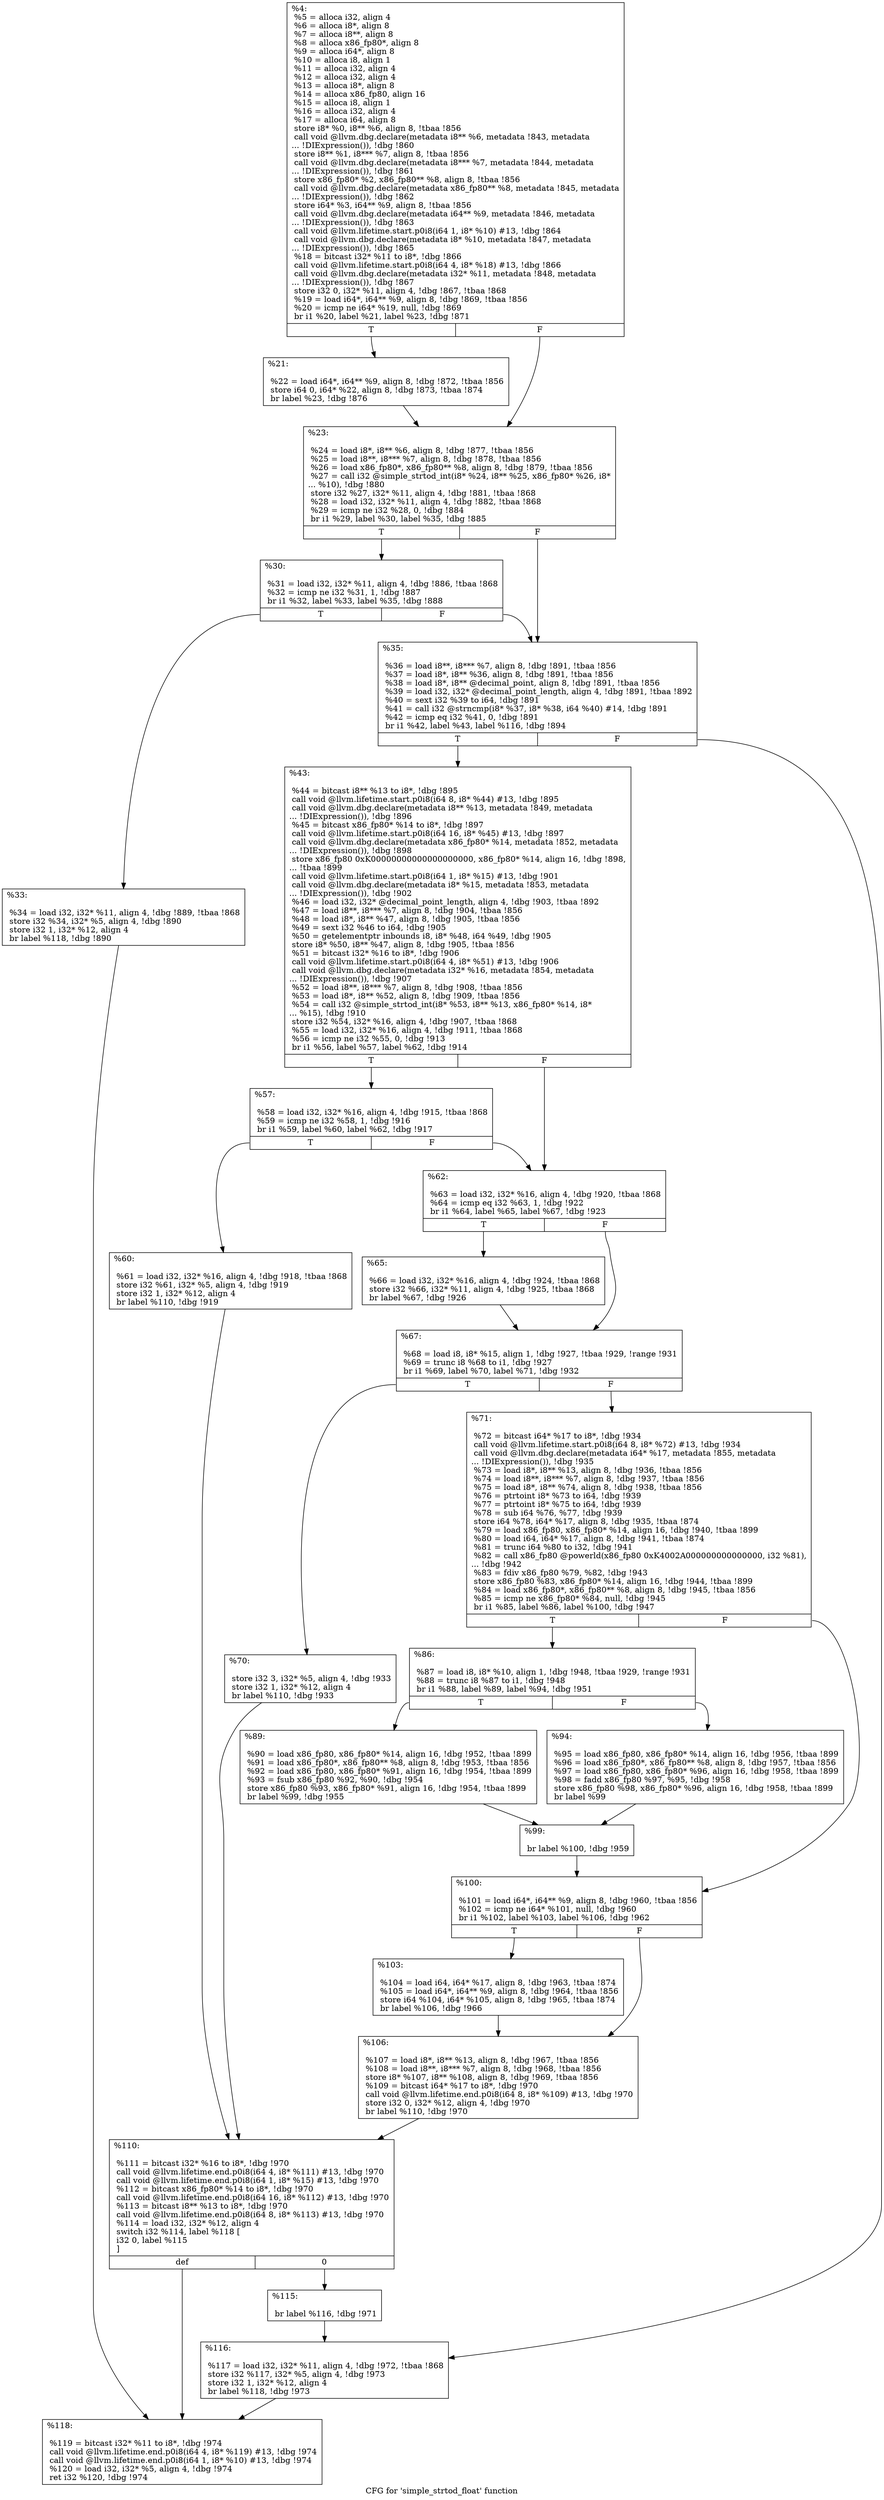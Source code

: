 digraph "CFG for 'simple_strtod_float' function" {
	label="CFG for 'simple_strtod_float' function";

	Node0xad2930 [shape=record,label="{%4:\l  %5 = alloca i32, align 4\l  %6 = alloca i8*, align 8\l  %7 = alloca i8**, align 8\l  %8 = alloca x86_fp80*, align 8\l  %9 = alloca i64*, align 8\l  %10 = alloca i8, align 1\l  %11 = alloca i32, align 4\l  %12 = alloca i32, align 4\l  %13 = alloca i8*, align 8\l  %14 = alloca x86_fp80, align 16\l  %15 = alloca i8, align 1\l  %16 = alloca i32, align 4\l  %17 = alloca i64, align 8\l  store i8* %0, i8** %6, align 8, !tbaa !856\l  call void @llvm.dbg.declare(metadata i8** %6, metadata !843, metadata\l... !DIExpression()), !dbg !860\l  store i8** %1, i8*** %7, align 8, !tbaa !856\l  call void @llvm.dbg.declare(metadata i8*** %7, metadata !844, metadata\l... !DIExpression()), !dbg !861\l  store x86_fp80* %2, x86_fp80** %8, align 8, !tbaa !856\l  call void @llvm.dbg.declare(metadata x86_fp80** %8, metadata !845, metadata\l... !DIExpression()), !dbg !862\l  store i64* %3, i64** %9, align 8, !tbaa !856\l  call void @llvm.dbg.declare(metadata i64** %9, metadata !846, metadata\l... !DIExpression()), !dbg !863\l  call void @llvm.lifetime.start.p0i8(i64 1, i8* %10) #13, !dbg !864\l  call void @llvm.dbg.declare(metadata i8* %10, metadata !847, metadata\l... !DIExpression()), !dbg !865\l  %18 = bitcast i32* %11 to i8*, !dbg !866\l  call void @llvm.lifetime.start.p0i8(i64 4, i8* %18) #13, !dbg !866\l  call void @llvm.dbg.declare(metadata i32* %11, metadata !848, metadata\l... !DIExpression()), !dbg !867\l  store i32 0, i32* %11, align 4, !dbg !867, !tbaa !868\l  %19 = load i64*, i64** %9, align 8, !dbg !869, !tbaa !856\l  %20 = icmp ne i64* %19, null, !dbg !869\l  br i1 %20, label %21, label %23, !dbg !871\l|{<s0>T|<s1>F}}"];
	Node0xad2930:s0 -> Node0xad2b00;
	Node0xad2930:s1 -> Node0xad2b50;
	Node0xad2b00 [shape=record,label="{%21:\l\l  %22 = load i64*, i64** %9, align 8, !dbg !872, !tbaa !856\l  store i64 0, i64* %22, align 8, !dbg !873, !tbaa !874\l  br label %23, !dbg !876\l}"];
	Node0xad2b00 -> Node0xad2b50;
	Node0xad2b50 [shape=record,label="{%23:\l\l  %24 = load i8*, i8** %6, align 8, !dbg !877, !tbaa !856\l  %25 = load i8**, i8*** %7, align 8, !dbg !878, !tbaa !856\l  %26 = load x86_fp80*, x86_fp80** %8, align 8, !dbg !879, !tbaa !856\l  %27 = call i32 @simple_strtod_int(i8* %24, i8** %25, x86_fp80* %26, i8*\l... %10), !dbg !880\l  store i32 %27, i32* %11, align 4, !dbg !881, !tbaa !868\l  %28 = load i32, i32* %11, align 4, !dbg !882, !tbaa !868\l  %29 = icmp ne i32 %28, 0, !dbg !884\l  br i1 %29, label %30, label %35, !dbg !885\l|{<s0>T|<s1>F}}"];
	Node0xad2b50:s0 -> Node0xad2ba0;
	Node0xad2b50:s1 -> Node0xad2c40;
	Node0xad2ba0 [shape=record,label="{%30:\l\l  %31 = load i32, i32* %11, align 4, !dbg !886, !tbaa !868\l  %32 = icmp ne i32 %31, 1, !dbg !887\l  br i1 %32, label %33, label %35, !dbg !888\l|{<s0>T|<s1>F}}"];
	Node0xad2ba0:s0 -> Node0xad2bf0;
	Node0xad2ba0:s1 -> Node0xad2c40;
	Node0xad2bf0 [shape=record,label="{%33:\l\l  %34 = load i32, i32* %11, align 4, !dbg !889, !tbaa !868\l  store i32 %34, i32* %5, align 4, !dbg !890\l  store i32 1, i32* %12, align 4\l  br label %118, !dbg !890\l}"];
	Node0xad2bf0 -> Node0xad3230;
	Node0xad2c40 [shape=record,label="{%35:\l\l  %36 = load i8**, i8*** %7, align 8, !dbg !891, !tbaa !856\l  %37 = load i8*, i8** %36, align 8, !dbg !891, !tbaa !856\l  %38 = load i8*, i8** @decimal_point, align 8, !dbg !891, !tbaa !856\l  %39 = load i32, i32* @decimal_point_length, align 4, !dbg !891, !tbaa !892\l  %40 = sext i32 %39 to i64, !dbg !891\l  %41 = call i32 @strncmp(i8* %37, i8* %38, i64 %40) #14, !dbg !891\l  %42 = icmp eq i32 %41, 0, !dbg !891\l  br i1 %42, label %43, label %116, !dbg !894\l|{<s0>T|<s1>F}}"];
	Node0xad2c40:s0 -> Node0xad2c90;
	Node0xad2c40:s1 -> Node0xad31e0;
	Node0xad2c90 [shape=record,label="{%43:\l\l  %44 = bitcast i8** %13 to i8*, !dbg !895\l  call void @llvm.lifetime.start.p0i8(i64 8, i8* %44) #13, !dbg !895\l  call void @llvm.dbg.declare(metadata i8** %13, metadata !849, metadata\l... !DIExpression()), !dbg !896\l  %45 = bitcast x86_fp80* %14 to i8*, !dbg !897\l  call void @llvm.lifetime.start.p0i8(i64 16, i8* %45) #13, !dbg !897\l  call void @llvm.dbg.declare(metadata x86_fp80* %14, metadata !852, metadata\l... !DIExpression()), !dbg !898\l  store x86_fp80 0xK00000000000000000000, x86_fp80* %14, align 16, !dbg !898,\l... !tbaa !899\l  call void @llvm.lifetime.start.p0i8(i64 1, i8* %15) #13, !dbg !901\l  call void @llvm.dbg.declare(metadata i8* %15, metadata !853, metadata\l... !DIExpression()), !dbg !902\l  %46 = load i32, i32* @decimal_point_length, align 4, !dbg !903, !tbaa !892\l  %47 = load i8**, i8*** %7, align 8, !dbg !904, !tbaa !856\l  %48 = load i8*, i8** %47, align 8, !dbg !905, !tbaa !856\l  %49 = sext i32 %46 to i64, !dbg !905\l  %50 = getelementptr inbounds i8, i8* %48, i64 %49, !dbg !905\l  store i8* %50, i8** %47, align 8, !dbg !905, !tbaa !856\l  %51 = bitcast i32* %16 to i8*, !dbg !906\l  call void @llvm.lifetime.start.p0i8(i64 4, i8* %51) #13, !dbg !906\l  call void @llvm.dbg.declare(metadata i32* %16, metadata !854, metadata\l... !DIExpression()), !dbg !907\l  %52 = load i8**, i8*** %7, align 8, !dbg !908, !tbaa !856\l  %53 = load i8*, i8** %52, align 8, !dbg !909, !tbaa !856\l  %54 = call i32 @simple_strtod_int(i8* %53, i8** %13, x86_fp80* %14, i8*\l... %15), !dbg !910\l  store i32 %54, i32* %16, align 4, !dbg !907, !tbaa !868\l  %55 = load i32, i32* %16, align 4, !dbg !911, !tbaa !868\l  %56 = icmp ne i32 %55, 0, !dbg !913\l  br i1 %56, label %57, label %62, !dbg !914\l|{<s0>T|<s1>F}}"];
	Node0xad2c90:s0 -> Node0xad2ce0;
	Node0xad2c90:s1 -> Node0xad2d80;
	Node0xad2ce0 [shape=record,label="{%57:\l\l  %58 = load i32, i32* %16, align 4, !dbg !915, !tbaa !868\l  %59 = icmp ne i32 %58, 1, !dbg !916\l  br i1 %59, label %60, label %62, !dbg !917\l|{<s0>T|<s1>F}}"];
	Node0xad2ce0:s0 -> Node0xad2d30;
	Node0xad2ce0:s1 -> Node0xad2d80;
	Node0xad2d30 [shape=record,label="{%60:\l\l  %61 = load i32, i32* %16, align 4, !dbg !918, !tbaa !868\l  store i32 %61, i32* %5, align 4, !dbg !919\l  store i32 1, i32* %12, align 4\l  br label %110, !dbg !919\l}"];
	Node0xad2d30 -> Node0xad3140;
	Node0xad2d80 [shape=record,label="{%62:\l\l  %63 = load i32, i32* %16, align 4, !dbg !920, !tbaa !868\l  %64 = icmp eq i32 %63, 1, !dbg !922\l  br i1 %64, label %65, label %67, !dbg !923\l|{<s0>T|<s1>F}}"];
	Node0xad2d80:s0 -> Node0xad2dd0;
	Node0xad2d80:s1 -> Node0xad2e20;
	Node0xad2dd0 [shape=record,label="{%65:\l\l  %66 = load i32, i32* %16, align 4, !dbg !924, !tbaa !868\l  store i32 %66, i32* %11, align 4, !dbg !925, !tbaa !868\l  br label %67, !dbg !926\l}"];
	Node0xad2dd0 -> Node0xad2e20;
	Node0xad2e20 [shape=record,label="{%67:\l\l  %68 = load i8, i8* %15, align 1, !dbg !927, !tbaa !929, !range !931\l  %69 = trunc i8 %68 to i1, !dbg !927\l  br i1 %69, label %70, label %71, !dbg !932\l|{<s0>T|<s1>F}}"];
	Node0xad2e20:s0 -> Node0xad2e70;
	Node0xad2e20:s1 -> Node0xad2ec0;
	Node0xad2e70 [shape=record,label="{%70:\l\l  store i32 3, i32* %5, align 4, !dbg !933\l  store i32 1, i32* %12, align 4\l  br label %110, !dbg !933\l}"];
	Node0xad2e70 -> Node0xad3140;
	Node0xad2ec0 [shape=record,label="{%71:\l\l  %72 = bitcast i64* %17 to i8*, !dbg !934\l  call void @llvm.lifetime.start.p0i8(i64 8, i8* %72) #13, !dbg !934\l  call void @llvm.dbg.declare(metadata i64* %17, metadata !855, metadata\l... !DIExpression()), !dbg !935\l  %73 = load i8*, i8** %13, align 8, !dbg !936, !tbaa !856\l  %74 = load i8**, i8*** %7, align 8, !dbg !937, !tbaa !856\l  %75 = load i8*, i8** %74, align 8, !dbg !938, !tbaa !856\l  %76 = ptrtoint i8* %73 to i64, !dbg !939\l  %77 = ptrtoint i8* %75 to i64, !dbg !939\l  %78 = sub i64 %76, %77, !dbg !939\l  store i64 %78, i64* %17, align 8, !dbg !935, !tbaa !874\l  %79 = load x86_fp80, x86_fp80* %14, align 16, !dbg !940, !tbaa !899\l  %80 = load i64, i64* %17, align 8, !dbg !941, !tbaa !874\l  %81 = trunc i64 %80 to i32, !dbg !941\l  %82 = call x86_fp80 @powerld(x86_fp80 0xK4002A000000000000000, i32 %81),\l... !dbg !942\l  %83 = fdiv x86_fp80 %79, %82, !dbg !943\l  store x86_fp80 %83, x86_fp80* %14, align 16, !dbg !944, !tbaa !899\l  %84 = load x86_fp80*, x86_fp80** %8, align 8, !dbg !945, !tbaa !856\l  %85 = icmp ne x86_fp80* %84, null, !dbg !945\l  br i1 %85, label %86, label %100, !dbg !947\l|{<s0>T|<s1>F}}"];
	Node0xad2ec0:s0 -> Node0xad2f10;
	Node0xad2ec0:s1 -> Node0xad3050;
	Node0xad2f10 [shape=record,label="{%86:\l\l  %87 = load i8, i8* %10, align 1, !dbg !948, !tbaa !929, !range !931\l  %88 = trunc i8 %87 to i1, !dbg !948\l  br i1 %88, label %89, label %94, !dbg !951\l|{<s0>T|<s1>F}}"];
	Node0xad2f10:s0 -> Node0xad2f60;
	Node0xad2f10:s1 -> Node0xad2fb0;
	Node0xad2f60 [shape=record,label="{%89:\l\l  %90 = load x86_fp80, x86_fp80* %14, align 16, !dbg !952, !tbaa !899\l  %91 = load x86_fp80*, x86_fp80** %8, align 8, !dbg !953, !tbaa !856\l  %92 = load x86_fp80, x86_fp80* %91, align 16, !dbg !954, !tbaa !899\l  %93 = fsub x86_fp80 %92, %90, !dbg !954\l  store x86_fp80 %93, x86_fp80* %91, align 16, !dbg !954, !tbaa !899\l  br label %99, !dbg !955\l}"];
	Node0xad2f60 -> Node0xad3000;
	Node0xad2fb0 [shape=record,label="{%94:\l\l  %95 = load x86_fp80, x86_fp80* %14, align 16, !dbg !956, !tbaa !899\l  %96 = load x86_fp80*, x86_fp80** %8, align 8, !dbg !957, !tbaa !856\l  %97 = load x86_fp80, x86_fp80* %96, align 16, !dbg !958, !tbaa !899\l  %98 = fadd x86_fp80 %97, %95, !dbg !958\l  store x86_fp80 %98, x86_fp80* %96, align 16, !dbg !958, !tbaa !899\l  br label %99\l}"];
	Node0xad2fb0 -> Node0xad3000;
	Node0xad3000 [shape=record,label="{%99:\l\l  br label %100, !dbg !959\l}"];
	Node0xad3000 -> Node0xad3050;
	Node0xad3050 [shape=record,label="{%100:\l\l  %101 = load i64*, i64** %9, align 8, !dbg !960, !tbaa !856\l  %102 = icmp ne i64* %101, null, !dbg !960\l  br i1 %102, label %103, label %106, !dbg !962\l|{<s0>T|<s1>F}}"];
	Node0xad3050:s0 -> Node0xad30a0;
	Node0xad3050:s1 -> Node0xad30f0;
	Node0xad30a0 [shape=record,label="{%103:\l\l  %104 = load i64, i64* %17, align 8, !dbg !963, !tbaa !874\l  %105 = load i64*, i64** %9, align 8, !dbg !964, !tbaa !856\l  store i64 %104, i64* %105, align 8, !dbg !965, !tbaa !874\l  br label %106, !dbg !966\l}"];
	Node0xad30a0 -> Node0xad30f0;
	Node0xad30f0 [shape=record,label="{%106:\l\l  %107 = load i8*, i8** %13, align 8, !dbg !967, !tbaa !856\l  %108 = load i8**, i8*** %7, align 8, !dbg !968, !tbaa !856\l  store i8* %107, i8** %108, align 8, !dbg !969, !tbaa !856\l  %109 = bitcast i64* %17 to i8*, !dbg !970\l  call void @llvm.lifetime.end.p0i8(i64 8, i8* %109) #13, !dbg !970\l  store i32 0, i32* %12, align 4, !dbg !970\l  br label %110, !dbg !970\l}"];
	Node0xad30f0 -> Node0xad3140;
	Node0xad3140 [shape=record,label="{%110:\l\l  %111 = bitcast i32* %16 to i8*, !dbg !970\l  call void @llvm.lifetime.end.p0i8(i64 4, i8* %111) #13, !dbg !970\l  call void @llvm.lifetime.end.p0i8(i64 1, i8* %15) #13, !dbg !970\l  %112 = bitcast x86_fp80* %14 to i8*, !dbg !970\l  call void @llvm.lifetime.end.p0i8(i64 16, i8* %112) #13, !dbg !970\l  %113 = bitcast i8** %13 to i8*, !dbg !970\l  call void @llvm.lifetime.end.p0i8(i64 8, i8* %113) #13, !dbg !970\l  %114 = load i32, i32* %12, align 4\l  switch i32 %114, label %118 [\l    i32 0, label %115\l  ]\l|{<s0>def|<s1>0}}"];
	Node0xad3140:s0 -> Node0xad3230;
	Node0xad3140:s1 -> Node0xad3190;
	Node0xad3190 [shape=record,label="{%115:\l\l  br label %116, !dbg !971\l}"];
	Node0xad3190 -> Node0xad31e0;
	Node0xad31e0 [shape=record,label="{%116:\l\l  %117 = load i32, i32* %11, align 4, !dbg !972, !tbaa !868\l  store i32 %117, i32* %5, align 4, !dbg !973\l  store i32 1, i32* %12, align 4\l  br label %118, !dbg !973\l}"];
	Node0xad31e0 -> Node0xad3230;
	Node0xad3230 [shape=record,label="{%118:\l\l  %119 = bitcast i32* %11 to i8*, !dbg !974\l  call void @llvm.lifetime.end.p0i8(i64 4, i8* %119) #13, !dbg !974\l  call void @llvm.lifetime.end.p0i8(i64 1, i8* %10) #13, !dbg !974\l  %120 = load i32, i32* %5, align 4, !dbg !974\l  ret i32 %120, !dbg !974\l}"];
}
